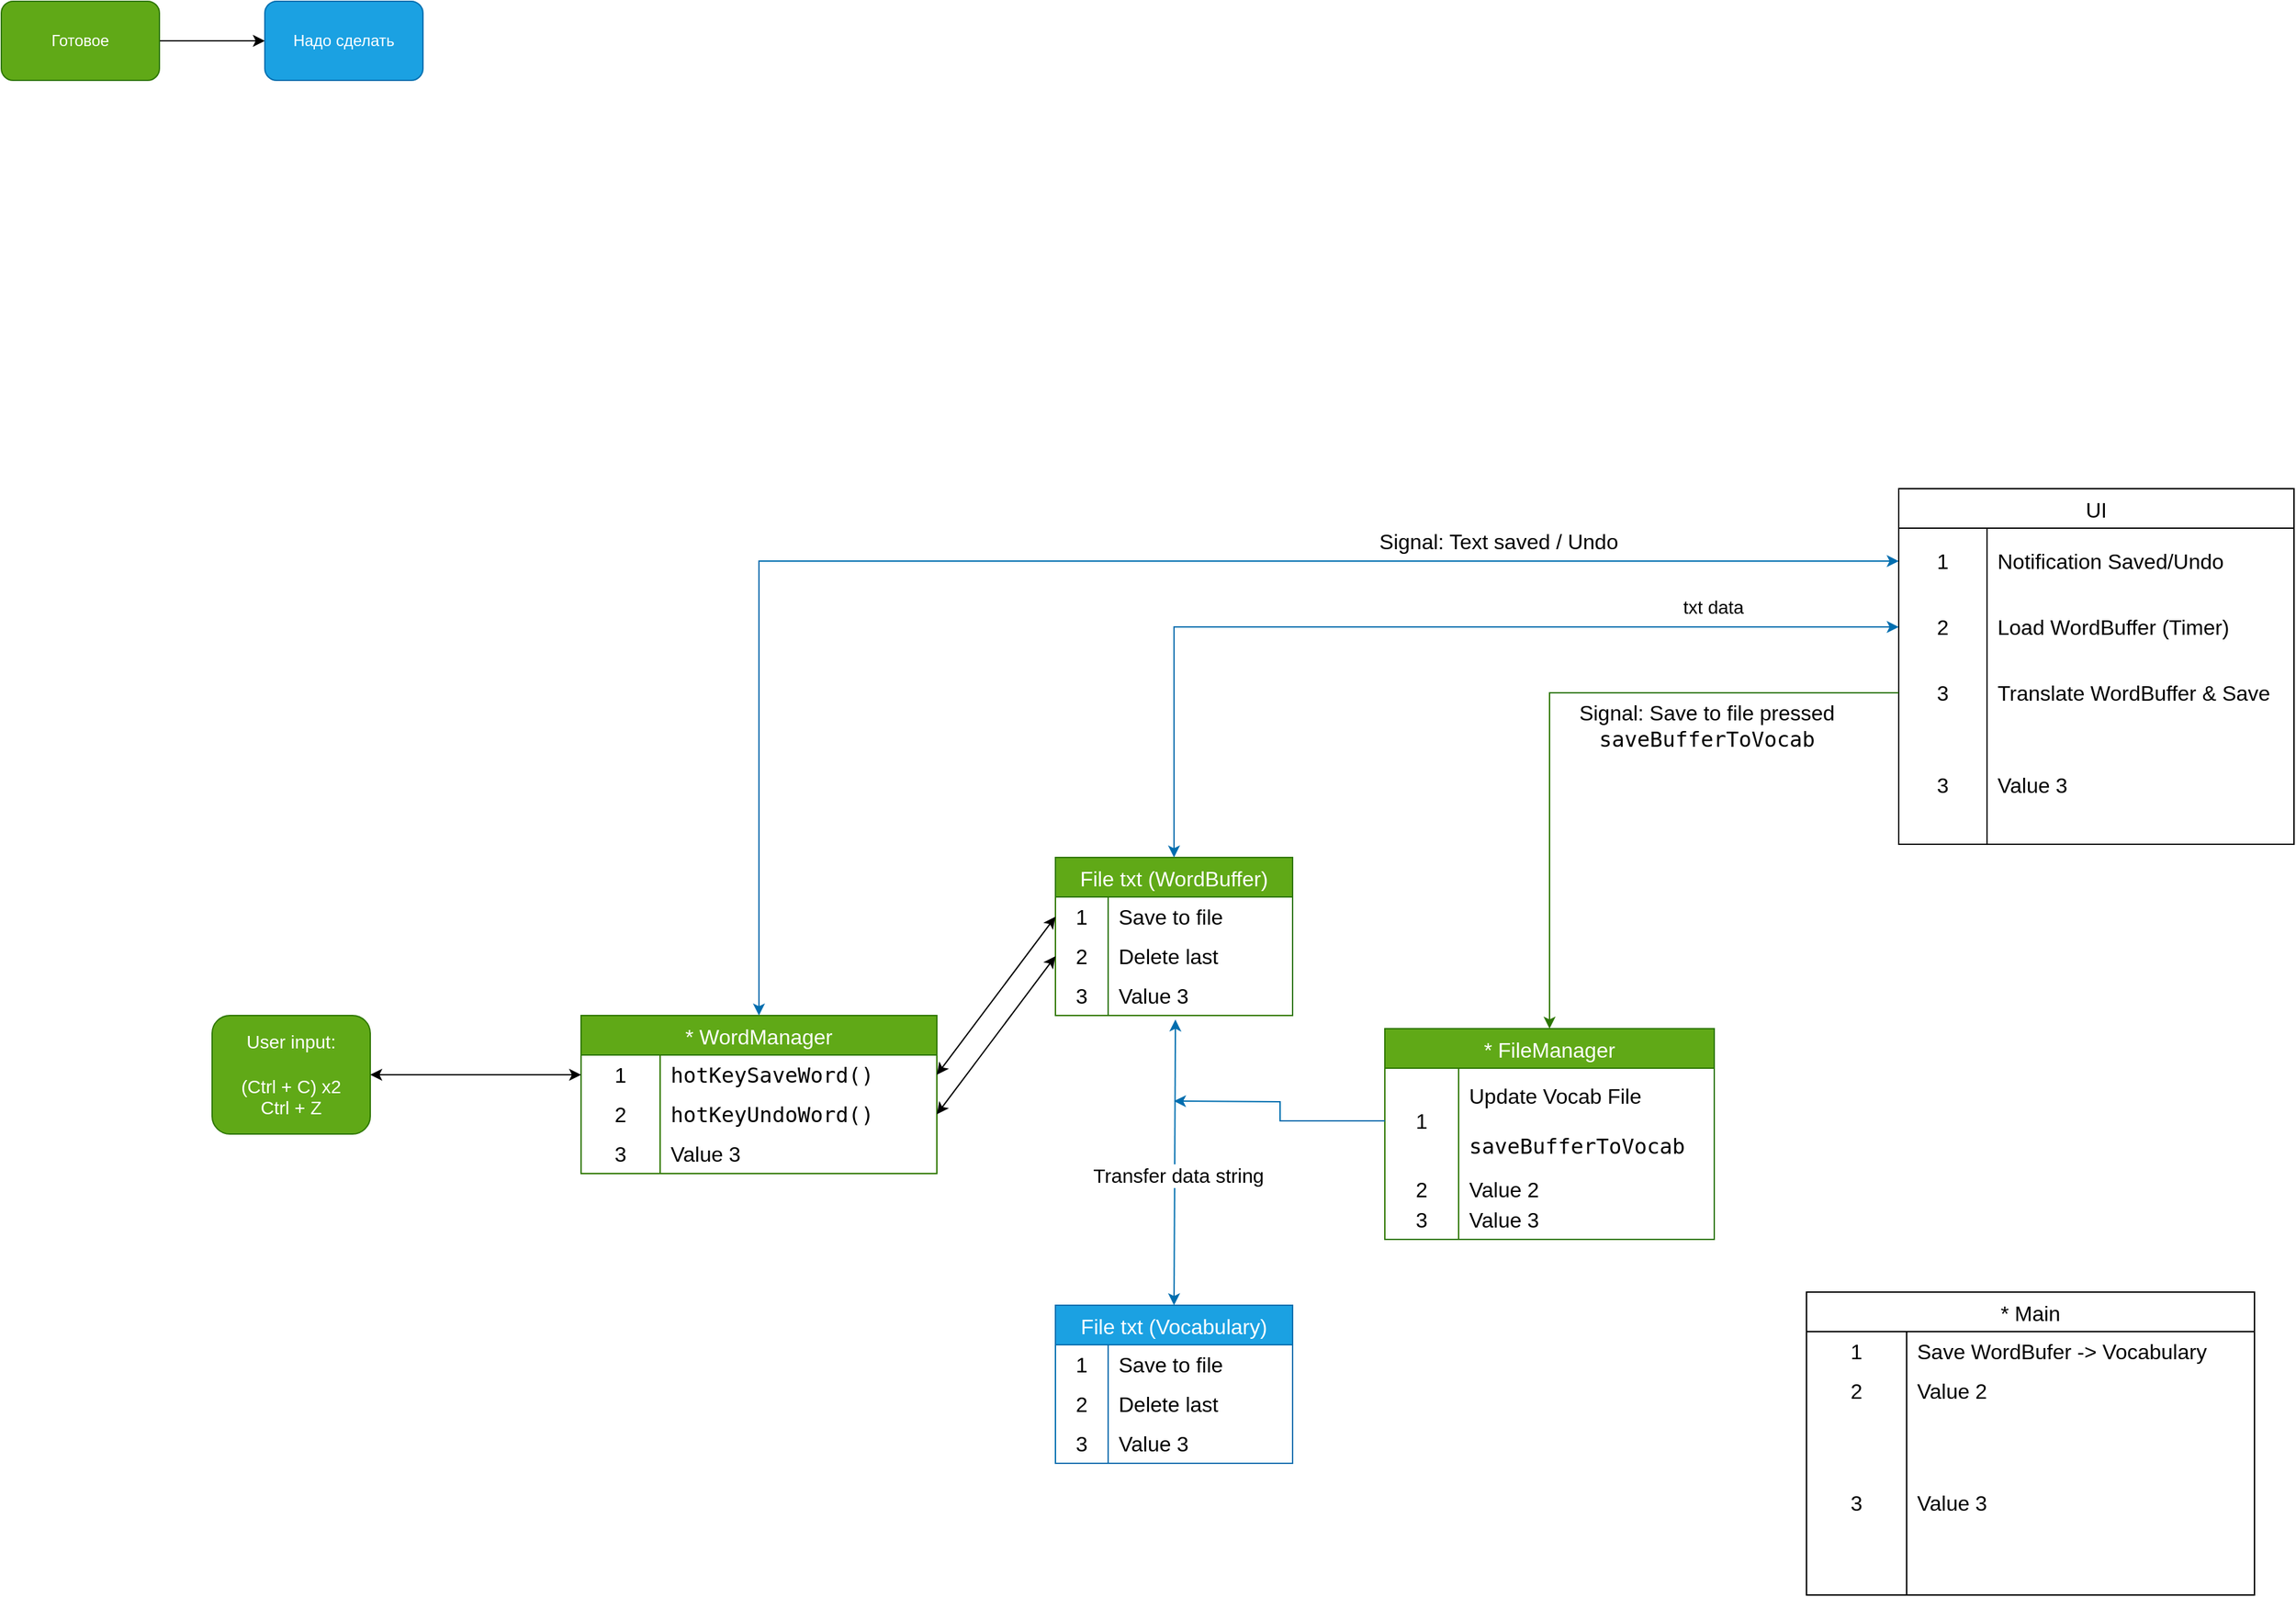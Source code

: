 <mxfile version="21.3.2" type="device">
  <diagram name="Страница 1" id="R3BQzPutQQSe-Bl5Vpv4">
    <mxGraphModel dx="1509" dy="798" grid="1" gridSize="10" guides="1" tooltips="1" connect="1" arrows="1" fold="1" page="1" pageScale="1" pageWidth="2339" pageHeight="3300" math="0" shadow="0">
      <root>
        <mxCell id="0" />
        <mxCell id="1" parent="0" />
        <mxCell id="D4R6QvFHMWgA-gWtCI16-49" value="* WordManager" style="shape=table;startSize=30;container=1;collapsible=0;childLayout=tableLayout;fixedRows=1;rowLines=0;fontStyle=0;strokeColor=#2D7600;fontSize=16;fillColor=#60a917;fontColor=#ffffff;" vertex="1" parent="1">
          <mxGeometry x="480" y="800" width="270" height="120" as="geometry" />
        </mxCell>
        <mxCell id="D4R6QvFHMWgA-gWtCI16-50" value="" style="shape=tableRow;horizontal=0;startSize=0;swimlaneHead=0;swimlaneBody=0;top=0;left=0;bottom=0;right=0;collapsible=0;dropTarget=0;fillColor=none;points=[[0,0.5],[1,0.5]];portConstraint=eastwest;strokeColor=inherit;fontSize=16;" vertex="1" parent="D4R6QvFHMWgA-gWtCI16-49">
          <mxGeometry y="30" width="270" height="30" as="geometry" />
        </mxCell>
        <mxCell id="D4R6QvFHMWgA-gWtCI16-51" value="1" style="shape=partialRectangle;html=1;whiteSpace=wrap;connectable=0;fillColor=none;top=0;left=0;bottom=0;right=0;overflow=hidden;pointerEvents=1;strokeColor=inherit;fontSize=16;" vertex="1" parent="D4R6QvFHMWgA-gWtCI16-50">
          <mxGeometry width="60" height="30" as="geometry">
            <mxRectangle width="60" height="30" as="alternateBounds" />
          </mxGeometry>
        </mxCell>
        <mxCell id="D4R6QvFHMWgA-gWtCI16-52" value="&lt;pre style=&quot;margin-top: 0px; margin-bottom: 0px;&quot;&gt;hotKeySaveWord()&lt;/pre&gt;" style="shape=partialRectangle;html=1;whiteSpace=wrap;connectable=0;fillColor=none;top=0;left=0;bottom=0;right=0;align=left;spacingLeft=6;overflow=hidden;strokeColor=inherit;fontSize=16;" vertex="1" parent="D4R6QvFHMWgA-gWtCI16-50">
          <mxGeometry x="60" width="210" height="30" as="geometry">
            <mxRectangle width="210" height="30" as="alternateBounds" />
          </mxGeometry>
        </mxCell>
        <mxCell id="D4R6QvFHMWgA-gWtCI16-53" value="" style="shape=tableRow;horizontal=0;startSize=0;swimlaneHead=0;swimlaneBody=0;top=0;left=0;bottom=0;right=0;collapsible=0;dropTarget=0;fillColor=none;points=[[0,0.5],[1,0.5]];portConstraint=eastwest;strokeColor=inherit;fontSize=16;" vertex="1" parent="D4R6QvFHMWgA-gWtCI16-49">
          <mxGeometry y="60" width="270" height="30" as="geometry" />
        </mxCell>
        <mxCell id="D4R6QvFHMWgA-gWtCI16-54" value="2" style="shape=partialRectangle;html=1;whiteSpace=wrap;connectable=0;fillColor=none;top=0;left=0;bottom=0;right=0;overflow=hidden;strokeColor=inherit;fontSize=16;" vertex="1" parent="D4R6QvFHMWgA-gWtCI16-53">
          <mxGeometry width="60" height="30" as="geometry">
            <mxRectangle width="60" height="30" as="alternateBounds" />
          </mxGeometry>
        </mxCell>
        <mxCell id="D4R6QvFHMWgA-gWtCI16-55" value="&lt;pre style=&quot;margin-top: 0px; margin-bottom: 0px;&quot;&gt;hotKeyUndoWord()&lt;/pre&gt;" style="shape=partialRectangle;html=1;whiteSpace=wrap;connectable=0;fillColor=none;top=0;left=0;bottom=0;right=0;align=left;spacingLeft=6;overflow=hidden;strokeColor=inherit;fontSize=16;" vertex="1" parent="D4R6QvFHMWgA-gWtCI16-53">
          <mxGeometry x="60" width="210" height="30" as="geometry">
            <mxRectangle width="210" height="30" as="alternateBounds" />
          </mxGeometry>
        </mxCell>
        <mxCell id="D4R6QvFHMWgA-gWtCI16-56" value="" style="shape=tableRow;horizontal=0;startSize=0;swimlaneHead=0;swimlaneBody=0;top=0;left=0;bottom=0;right=0;collapsible=0;dropTarget=0;fillColor=none;points=[[0,0.5],[1,0.5]];portConstraint=eastwest;strokeColor=inherit;fontSize=16;" vertex="1" parent="D4R6QvFHMWgA-gWtCI16-49">
          <mxGeometry y="90" width="270" height="30" as="geometry" />
        </mxCell>
        <mxCell id="D4R6QvFHMWgA-gWtCI16-57" value="3" style="shape=partialRectangle;html=1;whiteSpace=wrap;connectable=0;fillColor=none;top=0;left=0;bottom=0;right=0;overflow=hidden;strokeColor=inherit;fontSize=16;" vertex="1" parent="D4R6QvFHMWgA-gWtCI16-56">
          <mxGeometry width="60" height="30" as="geometry">
            <mxRectangle width="60" height="30" as="alternateBounds" />
          </mxGeometry>
        </mxCell>
        <mxCell id="D4R6QvFHMWgA-gWtCI16-58" value="Value 3" style="shape=partialRectangle;html=1;whiteSpace=wrap;connectable=0;fillColor=none;top=0;left=0;bottom=0;right=0;align=left;spacingLeft=6;overflow=hidden;strokeColor=inherit;fontSize=16;" vertex="1" parent="D4R6QvFHMWgA-gWtCI16-56">
          <mxGeometry x="60" width="210" height="30" as="geometry">
            <mxRectangle width="210" height="30" as="alternateBounds" />
          </mxGeometry>
        </mxCell>
        <mxCell id="D4R6QvFHMWgA-gWtCI16-59" value="* Main" style="shape=table;startSize=30;container=1;collapsible=0;childLayout=tableLayout;fixedRows=1;rowLines=0;fontStyle=0;strokeColor=default;fontSize=16;" vertex="1" parent="1">
          <mxGeometry x="1410" y="1010" width="340" height="230" as="geometry" />
        </mxCell>
        <mxCell id="D4R6QvFHMWgA-gWtCI16-60" value="" style="shape=tableRow;horizontal=0;startSize=0;swimlaneHead=0;swimlaneBody=0;top=0;left=0;bottom=0;right=0;collapsible=0;dropTarget=0;fillColor=none;points=[[0,0.5],[1,0.5]];portConstraint=eastwest;strokeColor=inherit;fontSize=16;" vertex="1" parent="D4R6QvFHMWgA-gWtCI16-59">
          <mxGeometry y="30" width="340" height="30" as="geometry" />
        </mxCell>
        <mxCell id="D4R6QvFHMWgA-gWtCI16-61" value="1" style="shape=partialRectangle;html=1;whiteSpace=wrap;connectable=0;fillColor=none;top=0;left=0;bottom=0;right=0;overflow=hidden;pointerEvents=1;strokeColor=inherit;fontSize=16;" vertex="1" parent="D4R6QvFHMWgA-gWtCI16-60">
          <mxGeometry width="76" height="30" as="geometry">
            <mxRectangle width="76" height="30" as="alternateBounds" />
          </mxGeometry>
        </mxCell>
        <mxCell id="D4R6QvFHMWgA-gWtCI16-62" value="Save WordBufer -&amp;gt; Vocabulary" style="shape=partialRectangle;html=1;whiteSpace=wrap;connectable=0;fillColor=none;top=0;left=0;bottom=0;right=0;align=left;spacingLeft=6;overflow=hidden;strokeColor=inherit;fontSize=16;" vertex="1" parent="D4R6QvFHMWgA-gWtCI16-60">
          <mxGeometry x="76" width="264" height="30" as="geometry">
            <mxRectangle width="264" height="30" as="alternateBounds" />
          </mxGeometry>
        </mxCell>
        <mxCell id="D4R6QvFHMWgA-gWtCI16-63" value="" style="shape=tableRow;horizontal=0;startSize=0;swimlaneHead=0;swimlaneBody=0;top=0;left=0;bottom=0;right=0;collapsible=0;dropTarget=0;fillColor=none;points=[[0,0.5],[1,0.5]];portConstraint=eastwest;strokeColor=inherit;fontSize=16;" vertex="1" parent="D4R6QvFHMWgA-gWtCI16-59">
          <mxGeometry y="60" width="340" height="30" as="geometry" />
        </mxCell>
        <mxCell id="D4R6QvFHMWgA-gWtCI16-64" value="2" style="shape=partialRectangle;html=1;whiteSpace=wrap;connectable=0;fillColor=none;top=0;left=0;bottom=0;right=0;overflow=hidden;strokeColor=inherit;fontSize=16;" vertex="1" parent="D4R6QvFHMWgA-gWtCI16-63">
          <mxGeometry width="76" height="30" as="geometry">
            <mxRectangle width="76" height="30" as="alternateBounds" />
          </mxGeometry>
        </mxCell>
        <mxCell id="D4R6QvFHMWgA-gWtCI16-65" value="Value 2" style="shape=partialRectangle;html=1;whiteSpace=wrap;connectable=0;fillColor=none;top=0;left=0;bottom=0;right=0;align=left;spacingLeft=6;overflow=hidden;strokeColor=inherit;fontSize=16;" vertex="1" parent="D4R6QvFHMWgA-gWtCI16-63">
          <mxGeometry x="76" width="264" height="30" as="geometry">
            <mxRectangle width="264" height="30" as="alternateBounds" />
          </mxGeometry>
        </mxCell>
        <mxCell id="D4R6QvFHMWgA-gWtCI16-66" value="" style="shape=tableRow;horizontal=0;startSize=0;swimlaneHead=0;swimlaneBody=0;top=0;left=0;bottom=0;right=0;collapsible=0;dropTarget=0;fillColor=none;points=[[0,0.5],[1,0.5]];portConstraint=eastwest;strokeColor=inherit;fontSize=16;" vertex="1" parent="D4R6QvFHMWgA-gWtCI16-59">
          <mxGeometry y="90" width="340" height="140" as="geometry" />
        </mxCell>
        <mxCell id="D4R6QvFHMWgA-gWtCI16-67" value="3" style="shape=partialRectangle;html=1;whiteSpace=wrap;connectable=0;fillColor=none;top=0;left=0;bottom=0;right=0;overflow=hidden;strokeColor=inherit;fontSize=16;" vertex="1" parent="D4R6QvFHMWgA-gWtCI16-66">
          <mxGeometry width="76" height="140" as="geometry">
            <mxRectangle width="76" height="140" as="alternateBounds" />
          </mxGeometry>
        </mxCell>
        <mxCell id="D4R6QvFHMWgA-gWtCI16-68" value="Value 3" style="shape=partialRectangle;html=1;whiteSpace=wrap;connectable=0;fillColor=none;top=0;left=0;bottom=0;right=0;align=left;spacingLeft=6;overflow=hidden;strokeColor=inherit;fontSize=16;" vertex="1" parent="D4R6QvFHMWgA-gWtCI16-66">
          <mxGeometry x="76" width="264" height="140" as="geometry">
            <mxRectangle width="264" height="140" as="alternateBounds" />
          </mxGeometry>
        </mxCell>
        <mxCell id="D4R6QvFHMWgA-gWtCI16-87" value="&lt;font style=&quot;font-size: 14px;&quot;&gt;User input:&lt;br&gt;&lt;br&gt;(Ctrl + C) x2&lt;br&gt;Ctrl + Z&lt;/font&gt;" style="rounded=1;whiteSpace=wrap;html=1;fillColor=#60a917;strokeColor=#2D7600;fontColor=#ffffff;" vertex="1" parent="1">
          <mxGeometry x="200" y="800" width="120" height="90" as="geometry" />
        </mxCell>
        <mxCell id="D4R6QvFHMWgA-gWtCI16-88" value="" style="endArrow=classic;startArrow=classic;html=1;rounded=0;exitX=1;exitY=0.5;exitDx=0;exitDy=0;edgeStyle=orthogonalEdgeStyle;" edge="1" parent="1" source="D4R6QvFHMWgA-gWtCI16-87" target="D4R6QvFHMWgA-gWtCI16-50">
          <mxGeometry width="50" height="50" relative="1" as="geometry">
            <mxPoint x="440" y="1020" as="sourcePoint" />
            <mxPoint x="520" y="996" as="targetPoint" />
          </mxGeometry>
        </mxCell>
        <mxCell id="D4R6QvFHMWgA-gWtCI16-91" value="UI" style="shape=table;startSize=30;container=1;collapsible=0;childLayout=tableLayout;fixedRows=1;rowLines=0;fontStyle=0;strokeColor=default;fontSize=16;" vertex="1" parent="1">
          <mxGeometry x="1480" y="400" width="300" height="270" as="geometry" />
        </mxCell>
        <mxCell id="D4R6QvFHMWgA-gWtCI16-92" value="" style="shape=tableRow;horizontal=0;startSize=0;swimlaneHead=0;swimlaneBody=0;top=0;left=0;bottom=0;right=0;collapsible=0;dropTarget=0;fillColor=none;points=[[0,0.5],[1,0.5]];portConstraint=eastwest;strokeColor=inherit;fontSize=16;" vertex="1" parent="D4R6QvFHMWgA-gWtCI16-91">
          <mxGeometry y="30" width="300" height="50" as="geometry" />
        </mxCell>
        <mxCell id="D4R6QvFHMWgA-gWtCI16-93" value="1" style="shape=partialRectangle;html=1;whiteSpace=wrap;connectable=0;fillColor=none;top=0;left=0;bottom=0;right=0;overflow=hidden;pointerEvents=1;strokeColor=inherit;fontSize=16;" vertex="1" parent="D4R6QvFHMWgA-gWtCI16-92">
          <mxGeometry width="67" height="50" as="geometry">
            <mxRectangle width="67" height="50" as="alternateBounds" />
          </mxGeometry>
        </mxCell>
        <mxCell id="D4R6QvFHMWgA-gWtCI16-94" value="Notification Saved/Undo" style="shape=partialRectangle;html=1;whiteSpace=wrap;connectable=0;fillColor=none;top=0;left=0;bottom=0;right=0;align=left;spacingLeft=6;overflow=hidden;strokeColor=inherit;fontSize=16;" vertex="1" parent="D4R6QvFHMWgA-gWtCI16-92">
          <mxGeometry x="67" width="233" height="50" as="geometry">
            <mxRectangle width="233" height="50" as="alternateBounds" />
          </mxGeometry>
        </mxCell>
        <mxCell id="D4R6QvFHMWgA-gWtCI16-95" value="" style="shape=tableRow;horizontal=0;startSize=0;swimlaneHead=0;swimlaneBody=0;top=0;left=0;bottom=0;right=0;collapsible=0;dropTarget=0;fillColor=none;points=[[0,0.5],[1,0.5]];portConstraint=eastwest;strokeColor=inherit;fontSize=16;" vertex="1" parent="D4R6QvFHMWgA-gWtCI16-91">
          <mxGeometry y="80" width="300" height="50" as="geometry" />
        </mxCell>
        <mxCell id="D4R6QvFHMWgA-gWtCI16-96" value="2" style="shape=partialRectangle;html=1;whiteSpace=wrap;connectable=0;fillColor=none;top=0;left=0;bottom=0;right=0;overflow=hidden;strokeColor=inherit;fontSize=16;" vertex="1" parent="D4R6QvFHMWgA-gWtCI16-95">
          <mxGeometry width="67" height="50" as="geometry">
            <mxRectangle width="67" height="50" as="alternateBounds" />
          </mxGeometry>
        </mxCell>
        <mxCell id="D4R6QvFHMWgA-gWtCI16-97" value="Load WordBuffer (Timer)" style="shape=partialRectangle;html=1;whiteSpace=wrap;connectable=0;fillColor=none;top=0;left=0;bottom=0;right=0;align=left;spacingLeft=6;overflow=hidden;strokeColor=inherit;fontSize=16;" vertex="1" parent="D4R6QvFHMWgA-gWtCI16-95">
          <mxGeometry x="67" width="233" height="50" as="geometry">
            <mxRectangle width="233" height="50" as="alternateBounds" />
          </mxGeometry>
        </mxCell>
        <mxCell id="D4R6QvFHMWgA-gWtCI16-98" value="" style="shape=tableRow;horizontal=0;startSize=0;swimlaneHead=0;swimlaneBody=0;top=0;left=0;bottom=0;right=0;collapsible=0;dropTarget=0;fillColor=none;points=[[0,0.5],[1,0.5]];portConstraint=eastwest;strokeColor=inherit;fontSize=16;" vertex="1" parent="D4R6QvFHMWgA-gWtCI16-91">
          <mxGeometry y="130" width="300" height="50" as="geometry" />
        </mxCell>
        <mxCell id="D4R6QvFHMWgA-gWtCI16-99" value="3" style="shape=partialRectangle;html=1;whiteSpace=wrap;connectable=0;fillColor=none;top=0;left=0;bottom=0;right=0;overflow=hidden;strokeColor=inherit;fontSize=16;" vertex="1" parent="D4R6QvFHMWgA-gWtCI16-98">
          <mxGeometry width="67" height="50" as="geometry">
            <mxRectangle width="67" height="50" as="alternateBounds" />
          </mxGeometry>
        </mxCell>
        <mxCell id="D4R6QvFHMWgA-gWtCI16-100" value="Translate WordBuffer &amp;amp; Save" style="shape=partialRectangle;html=1;whiteSpace=wrap;connectable=0;fillColor=none;top=0;left=0;bottom=0;right=0;align=left;spacingLeft=6;overflow=hidden;strokeColor=inherit;fontSize=16;" vertex="1" parent="D4R6QvFHMWgA-gWtCI16-98">
          <mxGeometry x="67" width="233" height="50" as="geometry">
            <mxRectangle width="233" height="50" as="alternateBounds" />
          </mxGeometry>
        </mxCell>
        <mxCell id="D4R6QvFHMWgA-gWtCI16-136" value="" style="shape=tableRow;horizontal=0;startSize=0;swimlaneHead=0;swimlaneBody=0;top=0;left=0;bottom=0;right=0;collapsible=0;dropTarget=0;fillColor=none;points=[[0,0.5],[1,0.5]];portConstraint=eastwest;strokeColor=inherit;fontSize=16;" vertex="1" parent="D4R6QvFHMWgA-gWtCI16-91">
          <mxGeometry y="180" width="300" height="90" as="geometry" />
        </mxCell>
        <mxCell id="D4R6QvFHMWgA-gWtCI16-137" value="3" style="shape=partialRectangle;html=1;whiteSpace=wrap;connectable=0;fillColor=none;top=0;left=0;bottom=0;right=0;overflow=hidden;strokeColor=inherit;fontSize=16;" vertex="1" parent="D4R6QvFHMWgA-gWtCI16-136">
          <mxGeometry width="67" height="90" as="geometry">
            <mxRectangle width="67" height="90" as="alternateBounds" />
          </mxGeometry>
        </mxCell>
        <mxCell id="D4R6QvFHMWgA-gWtCI16-138" value="Value 3" style="shape=partialRectangle;html=1;whiteSpace=wrap;connectable=0;fillColor=none;top=0;left=0;bottom=0;right=0;align=left;spacingLeft=6;overflow=hidden;strokeColor=inherit;fontSize=16;" vertex="1" parent="D4R6QvFHMWgA-gWtCI16-136">
          <mxGeometry x="67" width="233" height="90" as="geometry">
            <mxRectangle width="233" height="90" as="alternateBounds" />
          </mxGeometry>
        </mxCell>
        <mxCell id="D4R6QvFHMWgA-gWtCI16-103" value="" style="endArrow=classic;startArrow=classic;html=1;rounded=0;exitX=0.5;exitY=0;exitDx=0;exitDy=0;entryX=0;entryY=0.5;entryDx=0;entryDy=0;edgeStyle=orthogonalEdgeStyle;fillColor=#1ba1e2;strokeColor=#006EAF;" edge="1" parent="1" source="D4R6QvFHMWgA-gWtCI16-49" target="D4R6QvFHMWgA-gWtCI16-92">
          <mxGeometry width="50" height="50" relative="1" as="geometry">
            <mxPoint x="650" y="720" as="sourcePoint" />
            <mxPoint x="700" y="670" as="targetPoint" />
          </mxGeometry>
        </mxCell>
        <mxCell id="D4R6QvFHMWgA-gWtCI16-119" value="&lt;font style=&quot;font-size: 16px;&quot;&gt;Signal&lt;font style=&quot;font-size: 16px;&quot;&gt;: &lt;/font&gt;Text saved / Undo&lt;/font&gt;" style="edgeLabel;html=1;align=center;verticalAlign=middle;resizable=0;points=[];" vertex="1" connectable="0" parent="D4R6QvFHMWgA-gWtCI16-103">
          <mxGeometry x="0.437" y="-2" relative="1" as="geometry">
            <mxPoint x="36" y="-17" as="offset" />
          </mxGeometry>
        </mxCell>
        <mxCell id="D4R6QvFHMWgA-gWtCI16-105" value="File txt (WordBuffer)" style="shape=table;startSize=30;container=1;collapsible=0;childLayout=tableLayout;fixedRows=1;rowLines=0;fontStyle=0;strokeColor=#2D7600;fontSize=16;fillColor=#60a917;fontColor=#ffffff;" vertex="1" parent="1">
          <mxGeometry x="840" y="680" width="180" height="120" as="geometry" />
        </mxCell>
        <mxCell id="D4R6QvFHMWgA-gWtCI16-106" value="" style="shape=tableRow;horizontal=0;startSize=0;swimlaneHead=0;swimlaneBody=0;top=0;left=0;bottom=0;right=0;collapsible=0;dropTarget=0;fillColor=none;points=[[0,0.5],[1,0.5]];portConstraint=eastwest;strokeColor=inherit;fontSize=16;" vertex="1" parent="D4R6QvFHMWgA-gWtCI16-105">
          <mxGeometry y="30" width="180" height="30" as="geometry" />
        </mxCell>
        <mxCell id="D4R6QvFHMWgA-gWtCI16-107" value="1" style="shape=partialRectangle;html=1;whiteSpace=wrap;connectable=0;fillColor=none;top=0;left=0;bottom=0;right=0;overflow=hidden;pointerEvents=1;strokeColor=inherit;fontSize=16;" vertex="1" parent="D4R6QvFHMWgA-gWtCI16-106">
          <mxGeometry width="40" height="30" as="geometry">
            <mxRectangle width="40" height="30" as="alternateBounds" />
          </mxGeometry>
        </mxCell>
        <mxCell id="D4R6QvFHMWgA-gWtCI16-108" value="Save to file" style="shape=partialRectangle;html=1;whiteSpace=wrap;connectable=0;fillColor=none;top=0;left=0;bottom=0;right=0;align=left;spacingLeft=6;overflow=hidden;strokeColor=inherit;fontSize=16;" vertex="1" parent="D4R6QvFHMWgA-gWtCI16-106">
          <mxGeometry x="40" width="140" height="30" as="geometry">
            <mxRectangle width="140" height="30" as="alternateBounds" />
          </mxGeometry>
        </mxCell>
        <mxCell id="D4R6QvFHMWgA-gWtCI16-109" value="" style="shape=tableRow;horizontal=0;startSize=0;swimlaneHead=0;swimlaneBody=0;top=0;left=0;bottom=0;right=0;collapsible=0;dropTarget=0;fillColor=none;points=[[0,0.5],[1,0.5]];portConstraint=eastwest;strokeColor=inherit;fontSize=16;" vertex="1" parent="D4R6QvFHMWgA-gWtCI16-105">
          <mxGeometry y="60" width="180" height="30" as="geometry" />
        </mxCell>
        <mxCell id="D4R6QvFHMWgA-gWtCI16-110" value="2" style="shape=partialRectangle;html=1;whiteSpace=wrap;connectable=0;fillColor=none;top=0;left=0;bottom=0;right=0;overflow=hidden;strokeColor=inherit;fontSize=16;" vertex="1" parent="D4R6QvFHMWgA-gWtCI16-109">
          <mxGeometry width="40" height="30" as="geometry">
            <mxRectangle width="40" height="30" as="alternateBounds" />
          </mxGeometry>
        </mxCell>
        <mxCell id="D4R6QvFHMWgA-gWtCI16-111" value="Delete last" style="shape=partialRectangle;html=1;whiteSpace=wrap;connectable=0;fillColor=none;top=0;left=0;bottom=0;right=0;align=left;spacingLeft=6;overflow=hidden;strokeColor=inherit;fontSize=16;" vertex="1" parent="D4R6QvFHMWgA-gWtCI16-109">
          <mxGeometry x="40" width="140" height="30" as="geometry">
            <mxRectangle width="140" height="30" as="alternateBounds" />
          </mxGeometry>
        </mxCell>
        <mxCell id="D4R6QvFHMWgA-gWtCI16-112" value="" style="shape=tableRow;horizontal=0;startSize=0;swimlaneHead=0;swimlaneBody=0;top=0;left=0;bottom=0;right=0;collapsible=0;dropTarget=0;fillColor=none;points=[[0,0.5],[1,0.5]];portConstraint=eastwest;strokeColor=inherit;fontSize=16;" vertex="1" parent="D4R6QvFHMWgA-gWtCI16-105">
          <mxGeometry y="90" width="180" height="30" as="geometry" />
        </mxCell>
        <mxCell id="D4R6QvFHMWgA-gWtCI16-113" value="3" style="shape=partialRectangle;html=1;whiteSpace=wrap;connectable=0;fillColor=none;top=0;left=0;bottom=0;right=0;overflow=hidden;strokeColor=inherit;fontSize=16;" vertex="1" parent="D4R6QvFHMWgA-gWtCI16-112">
          <mxGeometry width="40" height="30" as="geometry">
            <mxRectangle width="40" height="30" as="alternateBounds" />
          </mxGeometry>
        </mxCell>
        <mxCell id="D4R6QvFHMWgA-gWtCI16-114" value="Value 3" style="shape=partialRectangle;html=1;whiteSpace=wrap;connectable=0;fillColor=none;top=0;left=0;bottom=0;right=0;align=left;spacingLeft=6;overflow=hidden;strokeColor=inherit;fontSize=16;" vertex="1" parent="D4R6QvFHMWgA-gWtCI16-112">
          <mxGeometry x="40" width="140" height="30" as="geometry">
            <mxRectangle width="140" height="30" as="alternateBounds" />
          </mxGeometry>
        </mxCell>
        <mxCell id="D4R6QvFHMWgA-gWtCI16-115" value="" style="endArrow=classic;startArrow=classic;html=1;rounded=0;exitX=1;exitY=0.5;exitDx=0;exitDy=0;entryX=0;entryY=0.5;entryDx=0;entryDy=0;" edge="1" parent="1" source="D4R6QvFHMWgA-gWtCI16-50" target="D4R6QvFHMWgA-gWtCI16-106">
          <mxGeometry width="50" height="50" relative="1" as="geometry">
            <mxPoint x="830" y="1020" as="sourcePoint" />
            <mxPoint x="850" y="870" as="targetPoint" />
          </mxGeometry>
        </mxCell>
        <mxCell id="D4R6QvFHMWgA-gWtCI16-116" value="" style="endArrow=classic;startArrow=classic;html=1;rounded=0;exitX=1;exitY=0.5;exitDx=0;exitDy=0;entryX=0;entryY=0.5;entryDx=0;entryDy=0;" edge="1" parent="1" source="D4R6QvFHMWgA-gWtCI16-53" target="D4R6QvFHMWgA-gWtCI16-109">
          <mxGeometry width="50" height="50" relative="1" as="geometry">
            <mxPoint x="790" y="910" as="sourcePoint" />
            <mxPoint x="840" y="860" as="targetPoint" />
          </mxGeometry>
        </mxCell>
        <mxCell id="D4R6QvFHMWgA-gWtCI16-120" value="File txt (Vocabulary)" style="shape=table;startSize=30;container=1;collapsible=0;childLayout=tableLayout;fixedRows=1;rowLines=0;fontStyle=0;strokeColor=#006EAF;fontSize=16;fillColor=#1ba1e2;fontColor=#ffffff;" vertex="1" parent="1">
          <mxGeometry x="840" y="1020" width="180" height="120" as="geometry" />
        </mxCell>
        <mxCell id="D4R6QvFHMWgA-gWtCI16-121" value="" style="shape=tableRow;horizontal=0;startSize=0;swimlaneHead=0;swimlaneBody=0;top=0;left=0;bottom=0;right=0;collapsible=0;dropTarget=0;fillColor=none;points=[[0,0.5],[1,0.5]];portConstraint=eastwest;strokeColor=inherit;fontSize=16;" vertex="1" parent="D4R6QvFHMWgA-gWtCI16-120">
          <mxGeometry y="30" width="180" height="30" as="geometry" />
        </mxCell>
        <mxCell id="D4R6QvFHMWgA-gWtCI16-122" value="1" style="shape=partialRectangle;html=1;whiteSpace=wrap;connectable=0;fillColor=none;top=0;left=0;bottom=0;right=0;overflow=hidden;pointerEvents=1;strokeColor=inherit;fontSize=16;" vertex="1" parent="D4R6QvFHMWgA-gWtCI16-121">
          <mxGeometry width="40" height="30" as="geometry">
            <mxRectangle width="40" height="30" as="alternateBounds" />
          </mxGeometry>
        </mxCell>
        <mxCell id="D4R6QvFHMWgA-gWtCI16-123" value="Save to file" style="shape=partialRectangle;html=1;whiteSpace=wrap;connectable=0;fillColor=none;top=0;left=0;bottom=0;right=0;align=left;spacingLeft=6;overflow=hidden;strokeColor=inherit;fontSize=16;" vertex="1" parent="D4R6QvFHMWgA-gWtCI16-121">
          <mxGeometry x="40" width="140" height="30" as="geometry">
            <mxRectangle width="140" height="30" as="alternateBounds" />
          </mxGeometry>
        </mxCell>
        <mxCell id="D4R6QvFHMWgA-gWtCI16-124" value="" style="shape=tableRow;horizontal=0;startSize=0;swimlaneHead=0;swimlaneBody=0;top=0;left=0;bottom=0;right=0;collapsible=0;dropTarget=0;fillColor=none;points=[[0,0.5],[1,0.5]];portConstraint=eastwest;strokeColor=inherit;fontSize=16;" vertex="1" parent="D4R6QvFHMWgA-gWtCI16-120">
          <mxGeometry y="60" width="180" height="30" as="geometry" />
        </mxCell>
        <mxCell id="D4R6QvFHMWgA-gWtCI16-125" value="2" style="shape=partialRectangle;html=1;whiteSpace=wrap;connectable=0;fillColor=none;top=0;left=0;bottom=0;right=0;overflow=hidden;strokeColor=inherit;fontSize=16;" vertex="1" parent="D4R6QvFHMWgA-gWtCI16-124">
          <mxGeometry width="40" height="30" as="geometry">
            <mxRectangle width="40" height="30" as="alternateBounds" />
          </mxGeometry>
        </mxCell>
        <mxCell id="D4R6QvFHMWgA-gWtCI16-126" value="Delete last" style="shape=partialRectangle;html=1;whiteSpace=wrap;connectable=0;fillColor=none;top=0;left=0;bottom=0;right=0;align=left;spacingLeft=6;overflow=hidden;strokeColor=inherit;fontSize=16;" vertex="1" parent="D4R6QvFHMWgA-gWtCI16-124">
          <mxGeometry x="40" width="140" height="30" as="geometry">
            <mxRectangle width="140" height="30" as="alternateBounds" />
          </mxGeometry>
        </mxCell>
        <mxCell id="D4R6QvFHMWgA-gWtCI16-127" value="" style="shape=tableRow;horizontal=0;startSize=0;swimlaneHead=0;swimlaneBody=0;top=0;left=0;bottom=0;right=0;collapsible=0;dropTarget=0;fillColor=none;points=[[0,0.5],[1,0.5]];portConstraint=eastwest;strokeColor=inherit;fontSize=16;" vertex="1" parent="D4R6QvFHMWgA-gWtCI16-120">
          <mxGeometry y="90" width="180" height="30" as="geometry" />
        </mxCell>
        <mxCell id="D4R6QvFHMWgA-gWtCI16-128" value="3" style="shape=partialRectangle;html=1;whiteSpace=wrap;connectable=0;fillColor=none;top=0;left=0;bottom=0;right=0;overflow=hidden;strokeColor=inherit;fontSize=16;" vertex="1" parent="D4R6QvFHMWgA-gWtCI16-127">
          <mxGeometry width="40" height="30" as="geometry">
            <mxRectangle width="40" height="30" as="alternateBounds" />
          </mxGeometry>
        </mxCell>
        <mxCell id="D4R6QvFHMWgA-gWtCI16-129" value="Value 3" style="shape=partialRectangle;html=1;whiteSpace=wrap;connectable=0;fillColor=none;top=0;left=0;bottom=0;right=0;align=left;spacingLeft=6;overflow=hidden;strokeColor=inherit;fontSize=16;" vertex="1" parent="D4R6QvFHMWgA-gWtCI16-127">
          <mxGeometry x="40" width="140" height="30" as="geometry">
            <mxRectangle width="140" height="30" as="alternateBounds" />
          </mxGeometry>
        </mxCell>
        <mxCell id="D4R6QvFHMWgA-gWtCI16-131" value="" style="endArrow=classic;startArrow=classic;html=1;rounded=0;exitX=0.5;exitY=0;exitDx=0;exitDy=0;entryX=0;entryY=0.5;entryDx=0;entryDy=0;edgeStyle=orthogonalEdgeStyle;fillColor=#1ba1e2;strokeColor=#006EAF;" edge="1" parent="1" source="D4R6QvFHMWgA-gWtCI16-105" target="D4R6QvFHMWgA-gWtCI16-95">
          <mxGeometry width="50" height="50" relative="1" as="geometry">
            <mxPoint x="890" y="670" as="sourcePoint" />
            <mxPoint x="940" y="620" as="targetPoint" />
          </mxGeometry>
        </mxCell>
        <mxCell id="D4R6QvFHMWgA-gWtCI16-135" value="&lt;font style=&quot;font-size: 14px;&quot;&gt;txt data&lt;/font&gt;" style="edgeLabel;html=1;align=center;verticalAlign=middle;resizable=0;points=[];" vertex="1" connectable="0" parent="D4R6QvFHMWgA-gWtCI16-131">
          <mxGeometry x="0.575" y="3" relative="1" as="geometry">
            <mxPoint x="13" y="-12" as="offset" />
          </mxGeometry>
        </mxCell>
        <mxCell id="D4R6QvFHMWgA-gWtCI16-140" value="* FileManager" style="shape=table;startSize=30;container=1;collapsible=0;childLayout=tableLayout;fixedRows=1;rowLines=0;fontStyle=0;strokeColor=#2D7600;fontSize=16;fillColor=#60a917;fontColor=#ffffff;" vertex="1" parent="1">
          <mxGeometry x="1090" y="810" width="250" height="160" as="geometry" />
        </mxCell>
        <mxCell id="D4R6QvFHMWgA-gWtCI16-141" value="" style="shape=tableRow;horizontal=0;startSize=0;swimlaneHead=0;swimlaneBody=0;top=0;left=0;bottom=0;right=0;collapsible=0;dropTarget=0;fillColor=none;points=[[0,0.5],[1,0.5]];portConstraint=eastwest;strokeColor=inherit;fontSize=16;" vertex="1" parent="D4R6QvFHMWgA-gWtCI16-140">
          <mxGeometry y="30" width="250" height="80" as="geometry" />
        </mxCell>
        <mxCell id="D4R6QvFHMWgA-gWtCI16-142" value="1" style="shape=partialRectangle;html=1;whiteSpace=wrap;connectable=0;fillColor=none;top=0;left=0;bottom=0;right=0;overflow=hidden;pointerEvents=1;strokeColor=inherit;fontSize=16;" vertex="1" parent="D4R6QvFHMWgA-gWtCI16-141">
          <mxGeometry width="56" height="80" as="geometry">
            <mxRectangle width="56" height="80" as="alternateBounds" />
          </mxGeometry>
        </mxCell>
        <mxCell id="D4R6QvFHMWgA-gWtCI16-143" value="Update Vocab File&lt;br&gt;&lt;br&gt;&lt;pre style=&quot;margin-top: 0px; margin-bottom: 0px;&quot;&gt;saveBufferToVocab&lt;/pre&gt;" style="shape=partialRectangle;html=1;whiteSpace=wrap;connectable=0;fillColor=none;top=0;left=0;bottom=0;right=0;align=left;spacingLeft=6;overflow=hidden;strokeColor=inherit;fontSize=16;" vertex="1" parent="D4R6QvFHMWgA-gWtCI16-141">
          <mxGeometry x="56" width="194" height="80" as="geometry">
            <mxRectangle width="194" height="80" as="alternateBounds" />
          </mxGeometry>
        </mxCell>
        <mxCell id="D4R6QvFHMWgA-gWtCI16-144" value="" style="shape=tableRow;horizontal=0;startSize=0;swimlaneHead=0;swimlaneBody=0;top=0;left=0;bottom=0;right=0;collapsible=0;dropTarget=0;fillColor=none;points=[[0,0.5],[1,0.5]];portConstraint=eastwest;strokeColor=inherit;fontSize=16;" vertex="1" parent="D4R6QvFHMWgA-gWtCI16-140">
          <mxGeometry y="110" width="250" height="20" as="geometry" />
        </mxCell>
        <mxCell id="D4R6QvFHMWgA-gWtCI16-145" value="2" style="shape=partialRectangle;html=1;whiteSpace=wrap;connectable=0;fillColor=none;top=0;left=0;bottom=0;right=0;overflow=hidden;strokeColor=inherit;fontSize=16;" vertex="1" parent="D4R6QvFHMWgA-gWtCI16-144">
          <mxGeometry width="56" height="20" as="geometry">
            <mxRectangle width="56" height="20" as="alternateBounds" />
          </mxGeometry>
        </mxCell>
        <mxCell id="D4R6QvFHMWgA-gWtCI16-146" value="Value 2" style="shape=partialRectangle;html=1;whiteSpace=wrap;connectable=0;fillColor=none;top=0;left=0;bottom=0;right=0;align=left;spacingLeft=6;overflow=hidden;strokeColor=inherit;fontSize=16;" vertex="1" parent="D4R6QvFHMWgA-gWtCI16-144">
          <mxGeometry x="56" width="194" height="20" as="geometry">
            <mxRectangle width="194" height="20" as="alternateBounds" />
          </mxGeometry>
        </mxCell>
        <mxCell id="D4R6QvFHMWgA-gWtCI16-147" value="" style="shape=tableRow;horizontal=0;startSize=0;swimlaneHead=0;swimlaneBody=0;top=0;left=0;bottom=0;right=0;collapsible=0;dropTarget=0;fillColor=none;points=[[0,0.5],[1,0.5]];portConstraint=eastwest;strokeColor=inherit;fontSize=16;" vertex="1" parent="D4R6QvFHMWgA-gWtCI16-140">
          <mxGeometry y="130" width="250" height="30" as="geometry" />
        </mxCell>
        <mxCell id="D4R6QvFHMWgA-gWtCI16-148" value="3" style="shape=partialRectangle;html=1;whiteSpace=wrap;connectable=0;fillColor=none;top=0;left=0;bottom=0;right=0;overflow=hidden;strokeColor=inherit;fontSize=16;" vertex="1" parent="D4R6QvFHMWgA-gWtCI16-147">
          <mxGeometry width="56" height="30" as="geometry">
            <mxRectangle width="56" height="30" as="alternateBounds" />
          </mxGeometry>
        </mxCell>
        <mxCell id="D4R6QvFHMWgA-gWtCI16-149" value="Value 3" style="shape=partialRectangle;html=1;whiteSpace=wrap;connectable=0;fillColor=none;top=0;left=0;bottom=0;right=0;align=left;spacingLeft=6;overflow=hidden;strokeColor=inherit;fontSize=16;" vertex="1" parent="D4R6QvFHMWgA-gWtCI16-147">
          <mxGeometry x="56" width="194" height="30" as="geometry">
            <mxRectangle width="194" height="30" as="alternateBounds" />
          </mxGeometry>
        </mxCell>
        <mxCell id="D4R6QvFHMWgA-gWtCI16-152" value="" style="edgeStyle=orthogonalEdgeStyle;rounded=0;orthogonalLoop=1;jettySize=auto;html=1;" edge="1" parent="1" source="D4R6QvFHMWgA-gWtCI16-150" target="D4R6QvFHMWgA-gWtCI16-151">
          <mxGeometry relative="1" as="geometry" />
        </mxCell>
        <mxCell id="D4R6QvFHMWgA-gWtCI16-150" value="Готовое" style="rounded=1;whiteSpace=wrap;html=1;fillColor=#60a917;fontColor=#ffffff;strokeColor=#2D7600;" vertex="1" parent="1">
          <mxGeometry x="40" y="30" width="120" height="60" as="geometry" />
        </mxCell>
        <mxCell id="D4R6QvFHMWgA-gWtCI16-151" value="Надо сделать" style="rounded=1;whiteSpace=wrap;html=1;fillColor=#1ba1e2;fontColor=#ffffff;strokeColor=#006EAF;" vertex="1" parent="1">
          <mxGeometry x="240" y="30" width="120" height="60" as="geometry" />
        </mxCell>
        <mxCell id="D4R6QvFHMWgA-gWtCI16-155" value="" style="endArrow=classic;startArrow=classic;html=1;rounded=0;exitX=0.506;exitY=1.102;exitDx=0;exitDy=0;entryX=0.5;entryY=0;entryDx=0;entryDy=0;fillColor=#1ba1e2;strokeColor=#006EAF;exitPerimeter=0;" edge="1" parent="1" source="D4R6QvFHMWgA-gWtCI16-112" target="D4R6QvFHMWgA-gWtCI16-120">
          <mxGeometry width="50" height="50" relative="1" as="geometry">
            <mxPoint x="930" y="950" as="sourcePoint" />
            <mxPoint x="1030" y="960" as="targetPoint" />
          </mxGeometry>
        </mxCell>
        <mxCell id="D4R6QvFHMWgA-gWtCI16-160" value="&lt;font style=&quot;font-size: 15px;&quot;&gt;Transfer data string&lt;/font&gt;" style="edgeLabel;html=1;align=center;verticalAlign=middle;resizable=0;points=[];" vertex="1" connectable="0" parent="D4R6QvFHMWgA-gWtCI16-155">
          <mxGeometry x="0.174" y="2" relative="1" as="geometry">
            <mxPoint y="-10" as="offset" />
          </mxGeometry>
        </mxCell>
        <mxCell id="D4R6QvFHMWgA-gWtCI16-159" value="" style="endArrow=none;startArrow=classic;html=1;rounded=0;entryX=0;entryY=0.5;entryDx=0;entryDy=0;edgeStyle=orthogonalEdgeStyle;endFill=0;fillColor=#1ba1e2;strokeColor=#006EAF;" edge="1" parent="1" target="D4R6QvFHMWgA-gWtCI16-141">
          <mxGeometry width="50" height="50" relative="1" as="geometry">
            <mxPoint x="930" y="865" as="sourcePoint" />
            <mxPoint x="1050" y="860" as="targetPoint" />
          </mxGeometry>
        </mxCell>
        <mxCell id="D4R6QvFHMWgA-gWtCI16-161" value="" style="endArrow=classic;startArrow=none;html=1;rounded=0;exitX=0;exitY=0.5;exitDx=0;exitDy=0;entryX=0.5;entryY=0;entryDx=0;entryDy=0;fillColor=#60a917;strokeColor=#2D7600;edgeStyle=orthogonalEdgeStyle;endFill=1;startFill=0;" edge="1" parent="1" source="D4R6QvFHMWgA-gWtCI16-98" target="D4R6QvFHMWgA-gWtCI16-140">
          <mxGeometry width="50" height="50" relative="1" as="geometry">
            <mxPoint x="1380" y="740" as="sourcePoint" />
            <mxPoint x="1630" y="600" as="targetPoint" />
          </mxGeometry>
        </mxCell>
        <mxCell id="D4R6QvFHMWgA-gWtCI16-162" value="&lt;font style=&quot;font-size: 16px;&quot;&gt;Signal: Save to file pressed&lt;br&gt;&lt;pre style=&quot;margin-top: 0px; margin-bottom: 0px;&quot;&gt;saveBufferToVocab&lt;/pre&gt;&lt;/font&gt;" style="edgeLabel;html=1;align=center;verticalAlign=middle;resizable=0;points=[];" vertex="1" connectable="0" parent="D4R6QvFHMWgA-gWtCI16-161">
          <mxGeometry x="-0.341" y="-2" relative="1" as="geometry">
            <mxPoint x="25" y="27" as="offset" />
          </mxGeometry>
        </mxCell>
      </root>
    </mxGraphModel>
  </diagram>
</mxfile>

